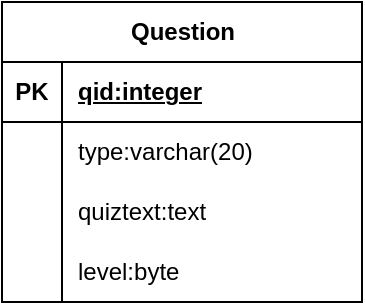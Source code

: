 <mxfile version="22.1.11" type="device">
  <diagram name="Page-1" id="4VuOa5ohX3QTnTAfEPQj">
    <mxGraphModel dx="1100" dy="991" grid="1" gridSize="10" guides="1" tooltips="1" connect="1" arrows="1" fold="1" page="1" pageScale="1" pageWidth="800" pageHeight="800" math="0" shadow="0">
      <root>
        <mxCell id="0" />
        <mxCell id="1" parent="0" />
        <mxCell id="sfK0ZArQZEUJ7e1xCMKs-1" value="Question" style="shape=table;startSize=30;container=1;collapsible=1;childLayout=tableLayout;fixedRows=1;rowLines=0;fontStyle=1;align=center;resizeLast=1;html=1;" vertex="1" parent="1">
          <mxGeometry x="420" y="40" width="180" height="150" as="geometry">
            <mxRectangle x="420" y="40" width="90" height="30" as="alternateBounds" />
          </mxGeometry>
        </mxCell>
        <mxCell id="sfK0ZArQZEUJ7e1xCMKs-2" value="" style="shape=tableRow;horizontal=0;startSize=0;swimlaneHead=0;swimlaneBody=0;fillColor=none;collapsible=0;dropTarget=0;points=[[0,0.5],[1,0.5]];portConstraint=eastwest;top=0;left=0;right=0;bottom=1;" vertex="1" parent="sfK0ZArQZEUJ7e1xCMKs-1">
          <mxGeometry y="30" width="180" height="30" as="geometry" />
        </mxCell>
        <mxCell id="sfK0ZArQZEUJ7e1xCMKs-3" value="PK" style="shape=partialRectangle;connectable=0;fillColor=none;top=0;left=0;bottom=0;right=0;fontStyle=1;overflow=hidden;whiteSpace=wrap;html=1;" vertex="1" parent="sfK0ZArQZEUJ7e1xCMKs-2">
          <mxGeometry width="30" height="30" as="geometry">
            <mxRectangle width="30" height="30" as="alternateBounds" />
          </mxGeometry>
        </mxCell>
        <mxCell id="sfK0ZArQZEUJ7e1xCMKs-4" value="qid:integer" style="shape=partialRectangle;connectable=0;fillColor=none;top=0;left=0;bottom=0;right=0;align=left;spacingLeft=6;fontStyle=5;overflow=hidden;whiteSpace=wrap;html=1;" vertex="1" parent="sfK0ZArQZEUJ7e1xCMKs-2">
          <mxGeometry x="30" width="150" height="30" as="geometry">
            <mxRectangle width="150" height="30" as="alternateBounds" />
          </mxGeometry>
        </mxCell>
        <mxCell id="sfK0ZArQZEUJ7e1xCMKs-5" value="" style="shape=tableRow;horizontal=0;startSize=0;swimlaneHead=0;swimlaneBody=0;fillColor=none;collapsible=0;dropTarget=0;points=[[0,0.5],[1,0.5]];portConstraint=eastwest;top=0;left=0;right=0;bottom=0;" vertex="1" parent="sfK0ZArQZEUJ7e1xCMKs-1">
          <mxGeometry y="60" width="180" height="30" as="geometry" />
        </mxCell>
        <mxCell id="sfK0ZArQZEUJ7e1xCMKs-6" value="" style="shape=partialRectangle;connectable=0;fillColor=none;top=0;left=0;bottom=0;right=0;editable=1;overflow=hidden;whiteSpace=wrap;html=1;" vertex="1" parent="sfK0ZArQZEUJ7e1xCMKs-5">
          <mxGeometry width="30" height="30" as="geometry">
            <mxRectangle width="30" height="30" as="alternateBounds" />
          </mxGeometry>
        </mxCell>
        <mxCell id="sfK0ZArQZEUJ7e1xCMKs-7" value="type:varchar(20)" style="shape=partialRectangle;connectable=0;fillColor=none;top=0;left=0;bottom=0;right=0;align=left;spacingLeft=6;overflow=hidden;whiteSpace=wrap;html=1;" vertex="1" parent="sfK0ZArQZEUJ7e1xCMKs-5">
          <mxGeometry x="30" width="150" height="30" as="geometry">
            <mxRectangle width="150" height="30" as="alternateBounds" />
          </mxGeometry>
        </mxCell>
        <mxCell id="sfK0ZArQZEUJ7e1xCMKs-8" value="" style="shape=tableRow;horizontal=0;startSize=0;swimlaneHead=0;swimlaneBody=0;fillColor=none;collapsible=0;dropTarget=0;points=[[0,0.5],[1,0.5]];portConstraint=eastwest;top=0;left=0;right=0;bottom=0;" vertex="1" parent="sfK0ZArQZEUJ7e1xCMKs-1">
          <mxGeometry y="90" width="180" height="30" as="geometry" />
        </mxCell>
        <mxCell id="sfK0ZArQZEUJ7e1xCMKs-9" value="" style="shape=partialRectangle;connectable=0;fillColor=none;top=0;left=0;bottom=0;right=0;editable=1;overflow=hidden;whiteSpace=wrap;html=1;" vertex="1" parent="sfK0ZArQZEUJ7e1xCMKs-8">
          <mxGeometry width="30" height="30" as="geometry">
            <mxRectangle width="30" height="30" as="alternateBounds" />
          </mxGeometry>
        </mxCell>
        <mxCell id="sfK0ZArQZEUJ7e1xCMKs-10" value="quiztext:text" style="shape=partialRectangle;connectable=0;fillColor=none;top=0;left=0;bottom=0;right=0;align=left;spacingLeft=6;overflow=hidden;whiteSpace=wrap;html=1;" vertex="1" parent="sfK0ZArQZEUJ7e1xCMKs-8">
          <mxGeometry x="30" width="150" height="30" as="geometry">
            <mxRectangle width="150" height="30" as="alternateBounds" />
          </mxGeometry>
        </mxCell>
        <mxCell id="sfK0ZArQZEUJ7e1xCMKs-11" value="" style="shape=tableRow;horizontal=0;startSize=0;swimlaneHead=0;swimlaneBody=0;fillColor=none;collapsible=0;dropTarget=0;points=[[0,0.5],[1,0.5]];portConstraint=eastwest;top=0;left=0;right=0;bottom=0;" vertex="1" parent="sfK0ZArQZEUJ7e1xCMKs-1">
          <mxGeometry y="120" width="180" height="30" as="geometry" />
        </mxCell>
        <mxCell id="sfK0ZArQZEUJ7e1xCMKs-12" value="" style="shape=partialRectangle;connectable=0;fillColor=none;top=0;left=0;bottom=0;right=0;editable=1;overflow=hidden;whiteSpace=wrap;html=1;" vertex="1" parent="sfK0ZArQZEUJ7e1xCMKs-11">
          <mxGeometry width="30" height="30" as="geometry">
            <mxRectangle width="30" height="30" as="alternateBounds" />
          </mxGeometry>
        </mxCell>
        <mxCell id="sfK0ZArQZEUJ7e1xCMKs-13" value="level:byte" style="shape=partialRectangle;connectable=0;fillColor=none;top=0;left=0;bottom=0;right=0;align=left;spacingLeft=6;overflow=hidden;whiteSpace=wrap;html=1;" vertex="1" parent="sfK0ZArQZEUJ7e1xCMKs-11">
          <mxGeometry x="30" width="150" height="30" as="geometry">
            <mxRectangle width="150" height="30" as="alternateBounds" />
          </mxGeometry>
        </mxCell>
      </root>
    </mxGraphModel>
  </diagram>
</mxfile>
